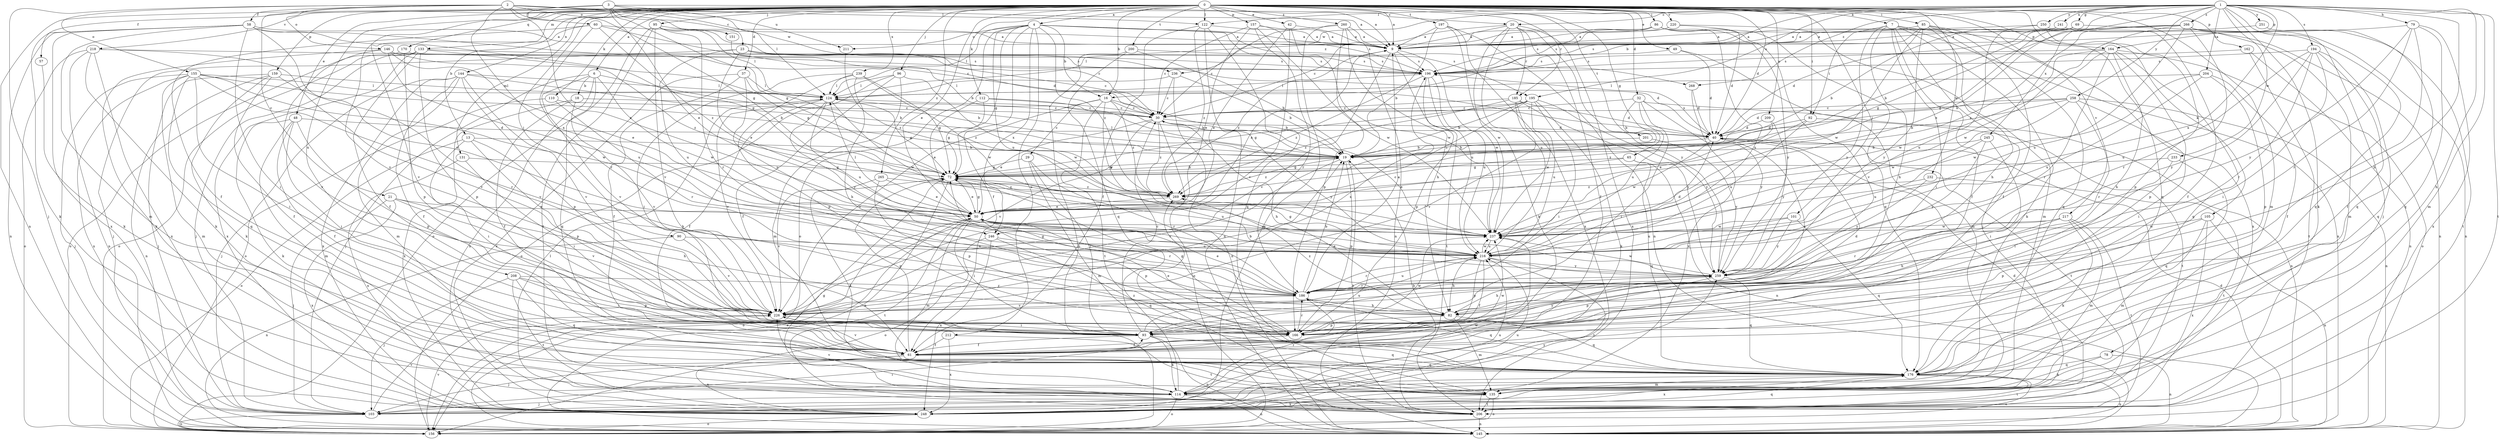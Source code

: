 strict digraph  {
0;
1;
2;
3;
4;
6;
7;
9;
13;
16;
18;
19;
20;
21;
23;
29;
30;
32;
37;
40;
42;
48;
49;
50;
57;
58;
60;
61;
65;
69;
72;
78;
79;
82;
85;
86;
90;
92;
93;
95;
96;
101;
103;
105;
110;
112;
114;
122;
124;
131;
133;
135;
144;
145;
146;
151;
155;
156;
157;
159;
162;
164;
166;
170;
176;
185;
186;
194;
195;
196;
197;
200;
201;
204;
206;
208;
209;
211;
212;
216;
217;
218;
220;
226;
232;
233;
236;
237;
239;
241;
245;
246;
248;
250;
251;
258;
259;
260;
265;
266;
268;
269;
0 -> 4  [label=a];
0 -> 6  [label=a];
0 -> 7  [label=a];
0 -> 9  [label=a];
0 -> 13  [label=b];
0 -> 16  [label=b];
0 -> 32  [label=d];
0 -> 37  [label=d];
0 -> 40  [label=d];
0 -> 42  [label=e];
0 -> 48  [label=e];
0 -> 49  [label=e];
0 -> 50  [label=e];
0 -> 57  [label=f];
0 -> 65  [label=g];
0 -> 85  [label=i];
0 -> 86  [label=i];
0 -> 90  [label=i];
0 -> 92  [label=i];
0 -> 95  [label=j];
0 -> 96  [label=j];
0 -> 101  [label=j];
0 -> 105  [label=k];
0 -> 110  [label=k];
0 -> 112  [label=k];
0 -> 122  [label=l];
0 -> 131  [label=m];
0 -> 133  [label=m];
0 -> 135  [label=m];
0 -> 144  [label=n];
0 -> 157  [label=p];
0 -> 159  [label=p];
0 -> 162  [label=p];
0 -> 170  [label=q];
0 -> 176  [label=q];
0 -> 185  [label=r];
0 -> 197  [label=t];
0 -> 200  [label=t];
0 -> 201  [label=t];
0 -> 208  [label=u];
0 -> 209  [label=u];
0 -> 217  [label=v];
0 -> 218  [label=v];
0 -> 220  [label=v];
0 -> 226  [label=v];
0 -> 232  [label=w];
0 -> 239  [label=x];
0 -> 260  [label=z];
0 -> 265  [label=z];
1 -> 16  [label=b];
1 -> 20  [label=c];
1 -> 50  [label=e];
1 -> 69  [label=g];
1 -> 78  [label=h];
1 -> 79  [label=h];
1 -> 82  [label=h];
1 -> 103  [label=j];
1 -> 114  [label=k];
1 -> 122  [label=l];
1 -> 135  [label=m];
1 -> 164  [label=p];
1 -> 194  [label=s];
1 -> 195  [label=s];
1 -> 204  [label=t];
1 -> 206  [label=t];
1 -> 233  [label=w];
1 -> 236  [label=w];
1 -> 241  [label=x];
1 -> 245  [label=x];
1 -> 246  [label=x];
1 -> 250  [label=y];
1 -> 251  [label=y];
1 -> 258  [label=y];
1 -> 266  [label=z];
1 -> 268  [label=z];
2 -> 9  [label=a];
2 -> 20  [label=c];
2 -> 21  [label=c];
2 -> 50  [label=e];
2 -> 58  [label=f];
2 -> 72  [label=g];
2 -> 103  [label=j];
2 -> 122  [label=l];
2 -> 146  [label=o];
2 -> 151  [label=o];
2 -> 155  [label=o];
2 -> 236  [label=w];
2 -> 246  [label=x];
3 -> 9  [label=a];
3 -> 23  [label=c];
3 -> 50  [label=e];
3 -> 60  [label=f];
3 -> 72  [label=g];
3 -> 124  [label=l];
3 -> 145  [label=n];
3 -> 211  [label=u];
4 -> 9  [label=a];
4 -> 16  [label=b];
4 -> 61  [label=f];
4 -> 72  [label=g];
4 -> 124  [label=l];
4 -> 156  [label=o];
4 -> 195  [label=s];
4 -> 211  [label=u];
4 -> 212  [label=u];
4 -> 216  [label=u];
4 -> 246  [label=x];
4 -> 268  [label=z];
4 -> 269  [label=z];
6 -> 18  [label=b];
6 -> 19  [label=b];
6 -> 103  [label=j];
6 -> 176  [label=q];
6 -> 226  [label=v];
6 -> 237  [label=w];
6 -> 248  [label=x];
7 -> 61  [label=f];
7 -> 82  [label=h];
7 -> 92  [label=i];
7 -> 93  [label=i];
7 -> 103  [label=j];
7 -> 114  [label=k];
7 -> 145  [label=n];
7 -> 164  [label=p];
7 -> 259  [label=y];
9 -> 196  [label=s];
9 -> 216  [label=u];
9 -> 226  [label=v];
9 -> 237  [label=w];
9 -> 269  [label=z];
13 -> 19  [label=b];
13 -> 82  [label=h];
13 -> 93  [label=i];
13 -> 156  [label=o];
13 -> 166  [label=p];
16 -> 19  [label=b];
16 -> 29  [label=c];
16 -> 30  [label=c];
16 -> 206  [label=t];
16 -> 226  [label=v];
16 -> 237  [label=w];
16 -> 269  [label=z];
18 -> 30  [label=c];
18 -> 61  [label=f];
18 -> 226  [label=v];
18 -> 248  [label=x];
19 -> 72  [label=g];
19 -> 124  [label=l];
19 -> 166  [label=p];
19 -> 206  [label=t];
19 -> 226  [label=v];
19 -> 269  [label=z];
20 -> 9  [label=a];
20 -> 30  [label=c];
20 -> 61  [label=f];
20 -> 185  [label=r];
20 -> 216  [label=u];
20 -> 237  [label=w];
20 -> 248  [label=x];
20 -> 259  [label=y];
21 -> 50  [label=e];
21 -> 82  [label=h];
21 -> 103  [label=j];
21 -> 226  [label=v];
21 -> 248  [label=x];
23 -> 30  [label=c];
23 -> 40  [label=d];
23 -> 50  [label=e];
23 -> 103  [label=j];
23 -> 196  [label=s];
23 -> 216  [label=u];
29 -> 72  [label=g];
29 -> 93  [label=i];
29 -> 135  [label=m];
29 -> 186  [label=r];
30 -> 40  [label=d];
30 -> 50  [label=e];
30 -> 82  [label=h];
30 -> 156  [label=o];
30 -> 226  [label=v];
30 -> 259  [label=y];
30 -> 269  [label=z];
32 -> 19  [label=b];
32 -> 30  [label=c];
32 -> 93  [label=i];
32 -> 145  [label=n];
32 -> 216  [label=u];
32 -> 259  [label=y];
37 -> 61  [label=f];
37 -> 124  [label=l];
37 -> 216  [label=u];
37 -> 248  [label=x];
37 -> 269  [label=z];
40 -> 19  [label=b];
40 -> 196  [label=s];
40 -> 206  [label=t];
40 -> 226  [label=v];
40 -> 237  [label=w];
42 -> 9  [label=a];
42 -> 50  [label=e];
42 -> 226  [label=v];
42 -> 237  [label=w];
48 -> 40  [label=d];
48 -> 61  [label=f];
48 -> 93  [label=i];
48 -> 114  [label=k];
48 -> 135  [label=m];
48 -> 166  [label=p];
49 -> 40  [label=d];
49 -> 135  [label=m];
49 -> 196  [label=s];
50 -> 9  [label=a];
50 -> 72  [label=g];
50 -> 93  [label=i];
50 -> 124  [label=l];
50 -> 135  [label=m];
50 -> 156  [label=o];
50 -> 166  [label=p];
50 -> 186  [label=r];
50 -> 206  [label=t];
50 -> 237  [label=w];
57 -> 114  [label=k];
58 -> 9  [label=a];
58 -> 30  [label=c];
58 -> 72  [label=g];
58 -> 93  [label=i];
58 -> 114  [label=k];
58 -> 135  [label=m];
58 -> 145  [label=n];
58 -> 216  [label=u];
58 -> 248  [label=x];
60 -> 9  [label=a];
60 -> 19  [label=b];
60 -> 61  [label=f];
60 -> 186  [label=r];
60 -> 226  [label=v];
60 -> 269  [label=z];
61 -> 72  [label=g];
61 -> 103  [label=j];
61 -> 176  [label=q];
61 -> 226  [label=v];
61 -> 237  [label=w];
61 -> 248  [label=x];
65 -> 50  [label=e];
65 -> 72  [label=g];
65 -> 145  [label=n];
65 -> 176  [label=q];
69 -> 9  [label=a];
69 -> 19  [label=b];
69 -> 40  [label=d];
69 -> 72  [label=g];
69 -> 176  [label=q];
72 -> 19  [label=b];
72 -> 50  [label=e];
72 -> 114  [label=k];
72 -> 145  [label=n];
72 -> 216  [label=u];
72 -> 269  [label=z];
78 -> 114  [label=k];
78 -> 145  [label=n];
78 -> 176  [label=q];
79 -> 9  [label=a];
79 -> 93  [label=i];
79 -> 176  [label=q];
79 -> 186  [label=r];
79 -> 248  [label=x];
79 -> 259  [label=y];
82 -> 135  [label=m];
82 -> 166  [label=p];
82 -> 176  [label=q];
82 -> 269  [label=z];
85 -> 9  [label=a];
85 -> 61  [label=f];
85 -> 82  [label=h];
85 -> 176  [label=q];
85 -> 196  [label=s];
85 -> 237  [label=w];
85 -> 248  [label=x];
85 -> 259  [label=y];
86 -> 9  [label=a];
86 -> 124  [label=l];
86 -> 176  [label=q];
86 -> 196  [label=s];
86 -> 216  [label=u];
86 -> 226  [label=v];
86 -> 259  [label=y];
90 -> 145  [label=n];
90 -> 216  [label=u];
90 -> 226  [label=v];
92 -> 40  [label=d];
92 -> 50  [label=e];
92 -> 206  [label=t];
92 -> 216  [label=u];
93 -> 30  [label=c];
93 -> 40  [label=d];
93 -> 61  [label=f];
93 -> 114  [label=k];
93 -> 145  [label=n];
93 -> 176  [label=q];
93 -> 216  [label=u];
95 -> 9  [label=a];
95 -> 30  [label=c];
95 -> 124  [label=l];
95 -> 156  [label=o];
95 -> 186  [label=r];
95 -> 206  [label=t];
95 -> 226  [label=v];
96 -> 61  [label=f];
96 -> 124  [label=l];
96 -> 135  [label=m];
96 -> 156  [label=o];
96 -> 237  [label=w];
101 -> 176  [label=q];
101 -> 216  [label=u];
101 -> 237  [label=w];
101 -> 259  [label=y];
103 -> 93  [label=i];
103 -> 156  [label=o];
103 -> 216  [label=u];
103 -> 226  [label=v];
103 -> 237  [label=w];
103 -> 259  [label=y];
105 -> 135  [label=m];
105 -> 145  [label=n];
105 -> 166  [label=p];
105 -> 237  [label=w];
105 -> 248  [label=x];
110 -> 30  [label=c];
110 -> 103  [label=j];
110 -> 186  [label=r];
112 -> 19  [label=b];
112 -> 30  [label=c];
112 -> 50  [label=e];
112 -> 72  [label=g];
114 -> 103  [label=j];
114 -> 145  [label=n];
114 -> 156  [label=o];
114 -> 186  [label=r];
114 -> 226  [label=v];
114 -> 269  [label=z];
122 -> 9  [label=a];
122 -> 61  [label=f];
122 -> 145  [label=n];
122 -> 176  [label=q];
122 -> 269  [label=z];
124 -> 30  [label=c];
124 -> 61  [label=f];
124 -> 72  [label=g];
124 -> 216  [label=u];
124 -> 226  [label=v];
124 -> 237  [label=w];
124 -> 259  [label=y];
131 -> 72  [label=g];
131 -> 93  [label=i];
131 -> 248  [label=x];
133 -> 61  [label=f];
133 -> 72  [label=g];
133 -> 103  [label=j];
133 -> 156  [label=o];
133 -> 166  [label=p];
133 -> 196  [label=s];
133 -> 248  [label=x];
135 -> 156  [label=o];
135 -> 206  [label=t];
135 -> 248  [label=x];
144 -> 19  [label=b];
144 -> 61  [label=f];
144 -> 124  [label=l];
144 -> 135  [label=m];
144 -> 156  [label=o];
144 -> 166  [label=p];
144 -> 226  [label=v];
144 -> 248  [label=x];
145 -> 40  [label=d];
145 -> 50  [label=e];
146 -> 50  [label=e];
146 -> 114  [label=k];
146 -> 196  [label=s];
146 -> 216  [label=u];
146 -> 226  [label=v];
146 -> 269  [label=z];
151 -> 40  [label=d];
155 -> 19  [label=b];
155 -> 93  [label=i];
155 -> 103  [label=j];
155 -> 124  [label=l];
155 -> 135  [label=m];
155 -> 176  [label=q];
155 -> 186  [label=r];
155 -> 237  [label=w];
155 -> 248  [label=x];
156 -> 226  [label=v];
157 -> 9  [label=a];
157 -> 30  [label=c];
157 -> 50  [label=e];
157 -> 186  [label=r];
157 -> 196  [label=s];
157 -> 237  [label=w];
159 -> 61  [label=f];
159 -> 103  [label=j];
159 -> 114  [label=k];
159 -> 124  [label=l];
159 -> 145  [label=n];
159 -> 226  [label=v];
162 -> 145  [label=n];
162 -> 196  [label=s];
162 -> 206  [label=t];
164 -> 19  [label=b];
164 -> 82  [label=h];
164 -> 156  [label=o];
164 -> 166  [label=p];
164 -> 176  [label=q];
164 -> 186  [label=r];
164 -> 196  [label=s];
164 -> 237  [label=w];
166 -> 50  [label=e];
166 -> 61  [label=f];
166 -> 72  [label=g];
166 -> 186  [label=r];
166 -> 237  [label=w];
166 -> 259  [label=y];
170 -> 156  [label=o];
170 -> 166  [label=p];
170 -> 196  [label=s];
176 -> 114  [label=k];
176 -> 135  [label=m];
176 -> 145  [label=n];
176 -> 156  [label=o];
176 -> 206  [label=t];
176 -> 248  [label=x];
185 -> 30  [label=c];
185 -> 40  [label=d];
185 -> 226  [label=v];
185 -> 237  [label=w];
185 -> 259  [label=y];
185 -> 269  [label=z];
186 -> 9  [label=a];
186 -> 19  [label=b];
186 -> 50  [label=e];
186 -> 72  [label=g];
186 -> 82  [label=h];
186 -> 176  [label=q];
186 -> 216  [label=u];
186 -> 226  [label=v];
194 -> 61  [label=f];
194 -> 93  [label=i];
194 -> 176  [label=q];
194 -> 186  [label=r];
194 -> 196  [label=s];
194 -> 216  [label=u];
194 -> 259  [label=y];
195 -> 19  [label=b];
195 -> 30  [label=c];
195 -> 72  [label=g];
195 -> 93  [label=i];
195 -> 114  [label=k];
195 -> 216  [label=u];
195 -> 259  [label=y];
195 -> 269  [label=z];
196 -> 124  [label=l];
196 -> 166  [label=p];
196 -> 206  [label=t];
196 -> 216  [label=u];
196 -> 269  [label=z];
197 -> 9  [label=a];
197 -> 19  [label=b];
197 -> 114  [label=k];
197 -> 145  [label=n];
197 -> 248  [label=x];
200 -> 19  [label=b];
200 -> 156  [label=o];
200 -> 176  [label=q];
200 -> 196  [label=s];
201 -> 19  [label=b];
201 -> 259  [label=y];
204 -> 61  [label=f];
204 -> 124  [label=l];
204 -> 166  [label=p];
204 -> 216  [label=u];
204 -> 237  [label=w];
206 -> 19  [label=b];
206 -> 72  [label=g];
206 -> 145  [label=n];
208 -> 93  [label=i];
208 -> 103  [label=j];
208 -> 166  [label=p];
208 -> 176  [label=q];
208 -> 186  [label=r];
208 -> 206  [label=t];
209 -> 40  [label=d];
209 -> 259  [label=y];
209 -> 269  [label=z];
211 -> 269  [label=z];
212 -> 61  [label=f];
212 -> 206  [label=t];
212 -> 248  [label=x];
216 -> 40  [label=d];
216 -> 61  [label=f];
216 -> 72  [label=g];
216 -> 82  [label=h];
216 -> 166  [label=p];
216 -> 186  [label=r];
216 -> 206  [label=t];
216 -> 237  [label=w];
216 -> 259  [label=y];
217 -> 82  [label=h];
217 -> 114  [label=k];
217 -> 135  [label=m];
217 -> 186  [label=r];
217 -> 206  [label=t];
217 -> 237  [label=w];
218 -> 114  [label=k];
218 -> 145  [label=n];
218 -> 156  [label=o];
218 -> 196  [label=s];
218 -> 226  [label=v];
218 -> 248  [label=x];
220 -> 9  [label=a];
220 -> 40  [label=d];
220 -> 135  [label=m];
220 -> 196  [label=s];
226 -> 19  [label=b];
226 -> 93  [label=i];
226 -> 196  [label=s];
232 -> 206  [label=t];
232 -> 259  [label=y];
232 -> 269  [label=z];
233 -> 72  [label=g];
233 -> 93  [label=i];
233 -> 176  [label=q];
236 -> 19  [label=b];
236 -> 30  [label=c];
236 -> 124  [label=l];
236 -> 145  [label=n];
237 -> 30  [label=c];
237 -> 216  [label=u];
239 -> 72  [label=g];
239 -> 82  [label=h];
239 -> 93  [label=i];
239 -> 124  [label=l];
239 -> 166  [label=p];
239 -> 237  [label=w];
241 -> 9  [label=a];
241 -> 19  [label=b];
241 -> 145  [label=n];
245 -> 19  [label=b];
245 -> 93  [label=i];
245 -> 216  [label=u];
245 -> 259  [label=y];
246 -> 156  [label=o];
246 -> 176  [label=q];
246 -> 216  [label=u];
246 -> 248  [label=x];
248 -> 40  [label=d];
248 -> 124  [label=l];
248 -> 156  [label=o];
248 -> 176  [label=q];
248 -> 216  [label=u];
250 -> 9  [label=a];
250 -> 61  [label=f];
250 -> 166  [label=p];
250 -> 216  [label=u];
251 -> 9  [label=a];
251 -> 176  [label=q];
258 -> 19  [label=b];
258 -> 30  [label=c];
258 -> 40  [label=d];
258 -> 93  [label=i];
258 -> 145  [label=n];
258 -> 186  [label=r];
258 -> 237  [label=w];
259 -> 50  [label=e];
259 -> 82  [label=h];
259 -> 166  [label=p];
259 -> 176  [label=q];
259 -> 186  [label=r];
259 -> 237  [label=w];
260 -> 9  [label=a];
260 -> 30  [label=c];
260 -> 82  [label=h];
260 -> 145  [label=n];
260 -> 166  [label=p];
260 -> 248  [label=x];
265 -> 50  [label=e];
265 -> 166  [label=p];
265 -> 226  [label=v];
265 -> 269  [label=z];
266 -> 9  [label=a];
266 -> 72  [label=g];
266 -> 135  [label=m];
266 -> 145  [label=n];
266 -> 186  [label=r];
266 -> 206  [label=t];
266 -> 216  [label=u];
266 -> 237  [label=w];
266 -> 269  [label=z];
268 -> 40  [label=d];
268 -> 248  [label=x];
269 -> 50  [label=e];
}
